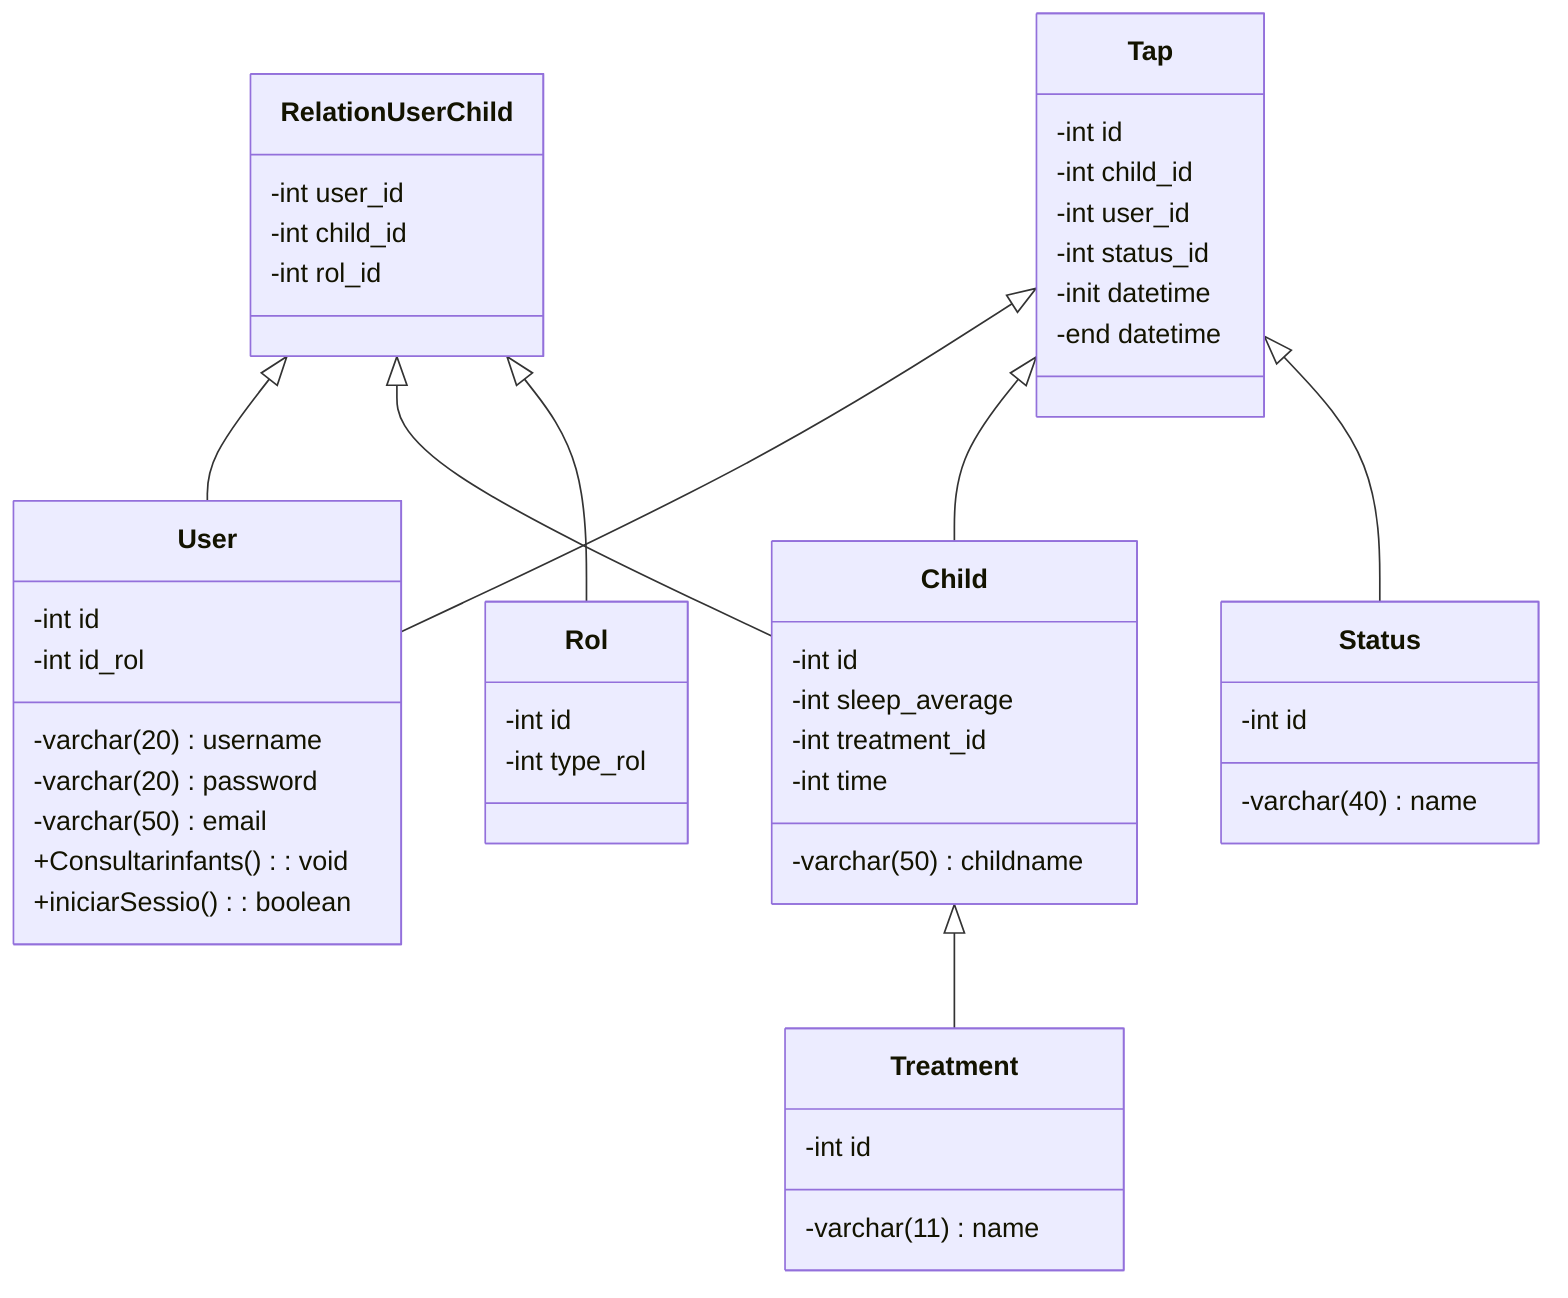 classDiagram
    RelationUserChild <|-- User
    Tap <|-- User
    Tap <|-- Child
    RelationUserChild <|-- Child
    RelationUserChild <|-- Rol
    Tap <|-- Status
    Child <|-- Treatment

   
   class RelationUserChild {
        -int user_id
        -int child_id
        -int rol_id
    }

    class User{
        -int id
        -varchar(20) username
        -varchar(20) password
        -varchar(50) email
        -int id_rol
        +Consultarinfants(): void
        +iniciarSessio(): boolean
    }

    class Tap{
        -int id
        -int child_id
        -int user_id
        -int status_id
        -init datetime
        -end datetime
    }

    
    class Child{
        -int id
        -varchar(50) childname
        -int sleep_average
        -int treatment_id
        -int time
    }

    class Rol{
        -int id
        -int type_rol
    }

    class Status{
        -int id
        -varchar(40) name
    }

    class Treatment{
        -int id
        -varchar(11) name
    }